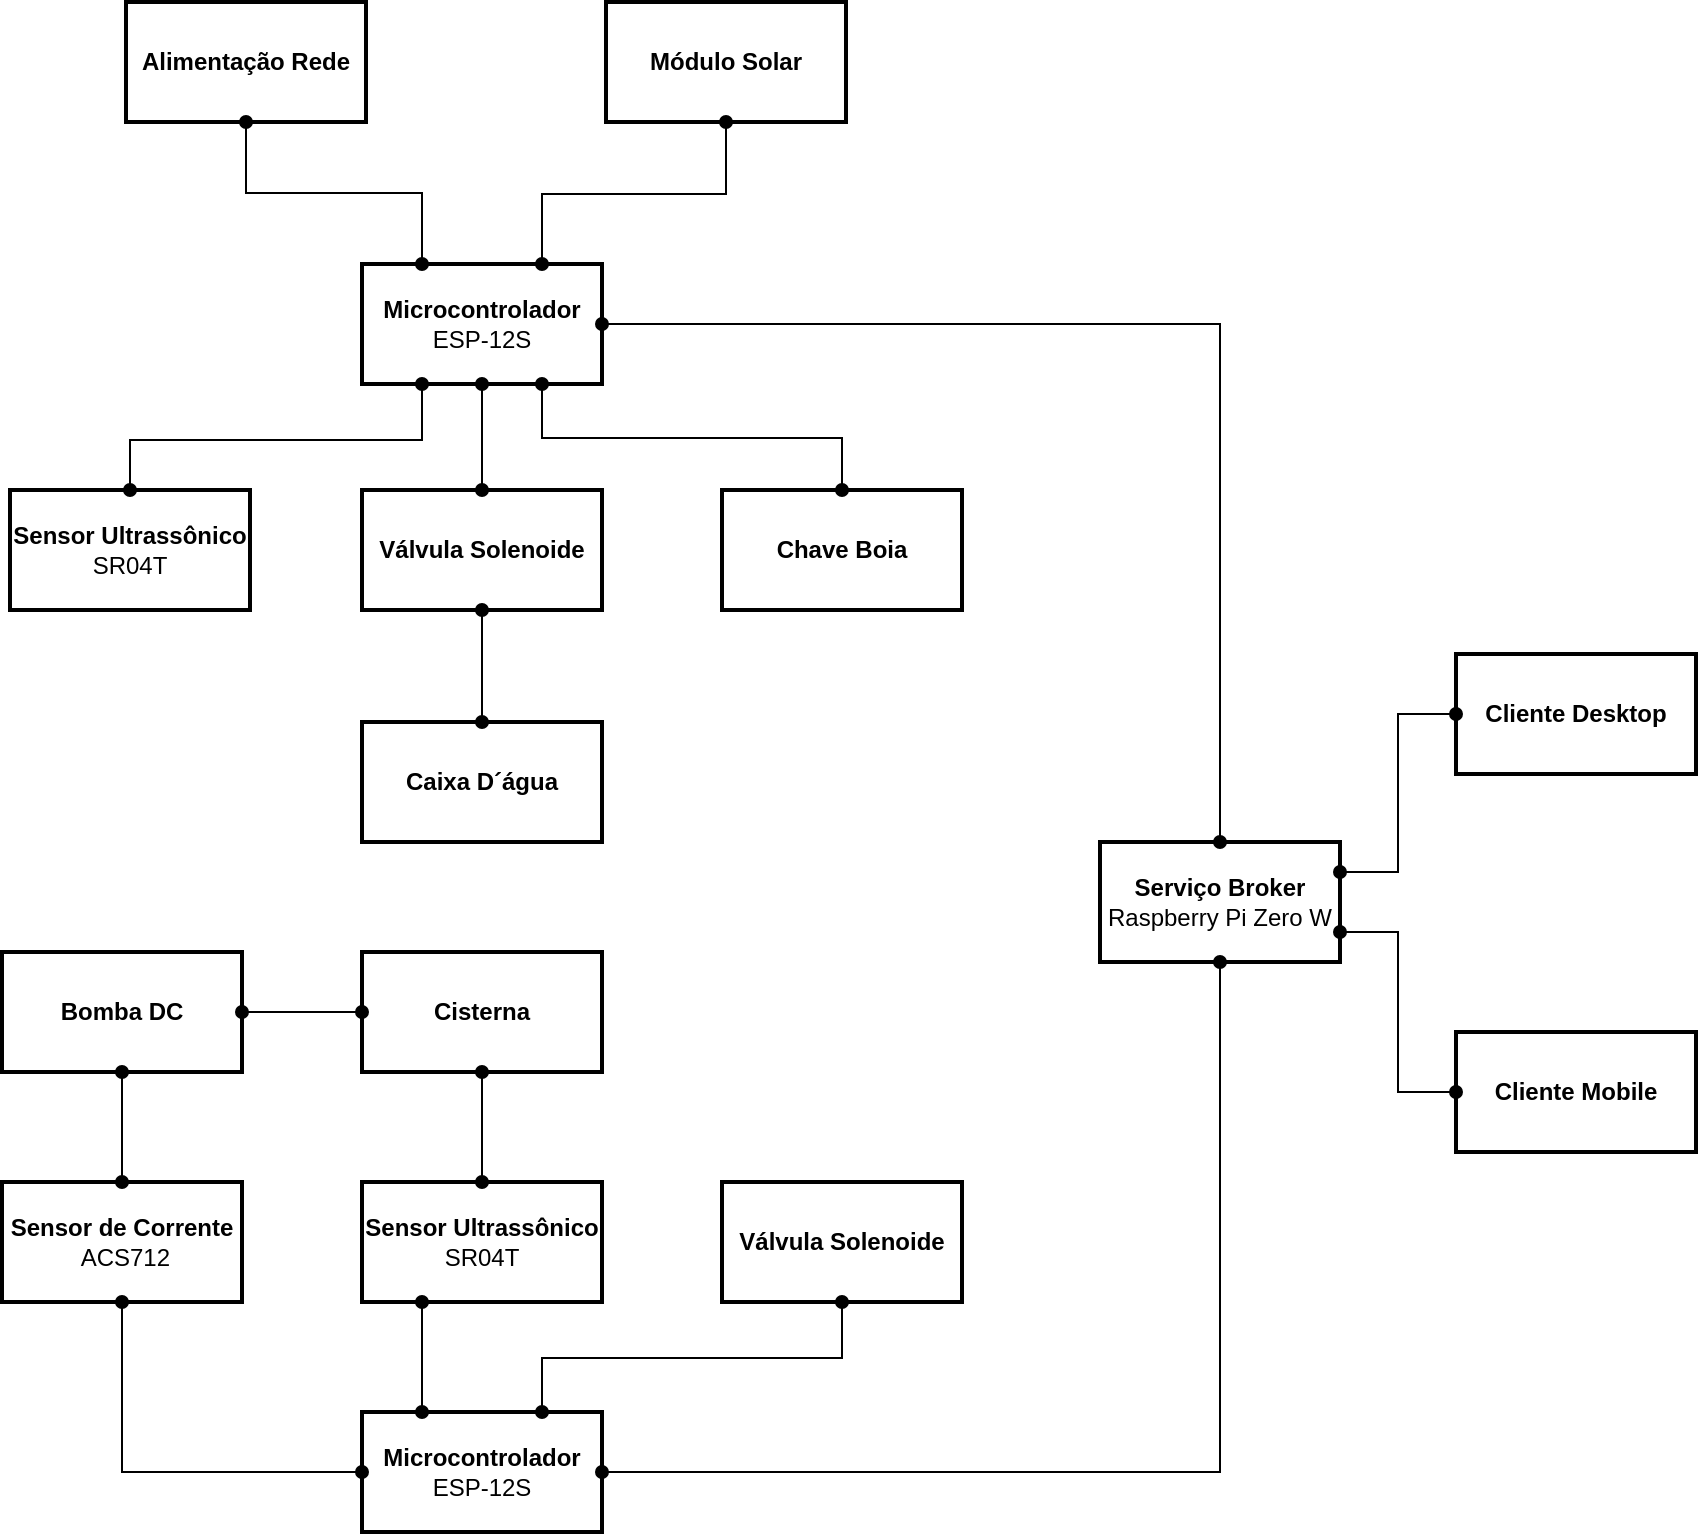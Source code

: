 <mxfile>
    <diagram id="qmlTENLvC8Ycb70wD6CG" name="Page-1">
        <mxGraphModel dx="1416" dy="929" grid="0" gridSize="10" guides="1" tooltips="1" connect="1" arrows="1" fold="1" page="1" pageScale="1" pageWidth="1169" pageHeight="827" background="#FFFFFF" math="0" shadow="0">
            <root>
                <mxCell id="0"/>
                <mxCell id="1" parent="0"/>
                <mxCell id="51" style="edgeStyle=orthogonalEdgeStyle;rounded=0;orthogonalLoop=1;jettySize=auto;html=1;entryX=0.25;entryY=0;entryDx=0;entryDy=0;startArrow=oval;startFill=1;endArrow=oval;endFill=1;strokeColor=#000000;" edge="1" parent="1" source="3" target="4">
                    <mxGeometry relative="1" as="geometry"/>
                </mxCell>
                <mxCell id="3" value="&lt;font color=&quot;#000000&quot;&gt;&lt;b&gt;Alimentação Rede&lt;/b&gt;&lt;/font&gt;" style="rounded=0;whiteSpace=wrap;html=1;fillColor=none;strokeColor=#000000;strokeWidth=2;" vertex="1" parent="1">
                    <mxGeometry x="119" y="28" width="120" height="60" as="geometry"/>
                </mxCell>
                <mxCell id="29" value="" style="edgeStyle=orthogonalEdgeStyle;rounded=0;orthogonalLoop=1;jettySize=auto;html=1;startArrow=oval;startFill=1;endArrow=oval;endFill=1;strokeColor=#000000;" edge="1" parent="1" source="4" target="9">
                    <mxGeometry relative="1" as="geometry"/>
                </mxCell>
                <mxCell id="50" style="edgeStyle=orthogonalEdgeStyle;rounded=0;orthogonalLoop=1;jettySize=auto;html=1;entryX=0.5;entryY=0;entryDx=0;entryDy=0;startArrow=oval;startFill=1;endArrow=oval;endFill=1;strokeColor=#000000;" edge="1" parent="1" source="4" target="17">
                    <mxGeometry relative="1" as="geometry"/>
                </mxCell>
                <mxCell id="4" value="&lt;font color=&quot;#000000&quot;&gt;&lt;b&gt;Microcontrolador&lt;/b&gt; ESP-12S&lt;/font&gt;" style="rounded=0;whiteSpace=wrap;html=1;fillColor=none;strokeColor=#000000;strokeWidth=2;" vertex="1" parent="1">
                    <mxGeometry x="237" y="159" width="120" height="60" as="geometry"/>
                </mxCell>
                <mxCell id="47" style="edgeStyle=orthogonalEdgeStyle;rounded=0;orthogonalLoop=1;jettySize=auto;html=1;entryX=0.25;entryY=0;entryDx=0;entryDy=0;startArrow=oval;startFill=1;endArrow=oval;endFill=1;strokeColor=#000000;exitX=0.25;exitY=1;exitDx=0;exitDy=0;" edge="1" parent="1" source="5" target="6">
                    <mxGeometry relative="1" as="geometry"/>
                </mxCell>
                <mxCell id="5" value="&lt;font color=&quot;#000000&quot;&gt;&lt;b&gt;Sensor Ultrassônico&lt;/b&gt; SR04T&lt;/font&gt;" style="rounded=0;whiteSpace=wrap;html=1;fillColor=none;strokeColor=#000000;strokeWidth=2;" vertex="1" parent="1">
                    <mxGeometry x="237" y="618" width="120" height="60" as="geometry"/>
                </mxCell>
                <mxCell id="49" value="" style="edgeStyle=orthogonalEdgeStyle;rounded=0;orthogonalLoop=1;jettySize=auto;html=1;entryX=0.5;entryY=1;entryDx=0;entryDy=0;startArrow=oval;startFill=1;endArrow=oval;endFill=1;strokeColor=#000000;" edge="1" parent="1" source="6" target="17">
                    <mxGeometry x="0.539" y="-52" relative="1" as="geometry">
                        <mxPoint as="offset"/>
                    </mxGeometry>
                </mxCell>
                <mxCell id="6" value="&lt;b style=&quot;color: rgb(0 , 0 , 0)&quot;&gt;Microcontrolador&lt;br&gt;&lt;/b&gt;&lt;span style=&quot;color: rgb(0 , 0 , 0)&quot;&gt;ESP-12S&lt;/span&gt;" style="rounded=0;whiteSpace=wrap;html=1;fillColor=none;strokeColor=#000000;strokeWidth=2;" vertex="1" parent="1">
                    <mxGeometry x="237" y="733" width="120" height="60" as="geometry"/>
                </mxCell>
                <mxCell id="44" style="edgeStyle=orthogonalEdgeStyle;rounded=0;orthogonalLoop=1;jettySize=auto;html=1;entryX=0;entryY=0.5;entryDx=0;entryDy=0;startArrow=oval;startFill=1;endArrow=oval;endFill=1;strokeColor=#000000;exitX=0.5;exitY=1;exitDx=0;exitDy=0;" edge="1" parent="1" source="7" target="6">
                    <mxGeometry relative="1" as="geometry"/>
                </mxCell>
                <mxCell id="7" value="&lt;b style=&quot;color: rgb(0 , 0 , 0)&quot;&gt;Sensor de Corrente&lt;br&gt;&lt;/b&gt;&lt;span style=&quot;color: rgb(0 , 0 , 0)&quot;&gt;&amp;nbsp;ACS712&lt;/span&gt;" style="rounded=0;whiteSpace=wrap;html=1;fillColor=none;strokeColor=#000000;strokeWidth=2;" vertex="1" parent="1">
                    <mxGeometry x="57" y="618" width="120" height="60" as="geometry"/>
                </mxCell>
                <mxCell id="48" style="edgeStyle=orthogonalEdgeStyle;rounded=0;orthogonalLoop=1;jettySize=auto;html=1;entryX=0.75;entryY=0;entryDx=0;entryDy=0;startArrow=oval;startFill=1;endArrow=oval;endFill=1;strokeColor=#000000;" edge="1" parent="1" source="8" target="6">
                    <mxGeometry relative="1" as="geometry">
                        <Array as="points">
                            <mxPoint x="477" y="706"/>
                            <mxPoint x="327" y="706"/>
                        </Array>
                    </mxGeometry>
                </mxCell>
                <mxCell id="8" value="&lt;font color=&quot;#000000&quot;&gt;&lt;b&gt;Válvula Solenoide&lt;/b&gt;&lt;/font&gt;" style="rounded=0;whiteSpace=wrap;html=1;fillColor=none;strokeColor=#000000;strokeWidth=2;" vertex="1" parent="1">
                    <mxGeometry x="417" y="618" width="120" height="60" as="geometry"/>
                </mxCell>
                <mxCell id="9" value="&lt;font color=&quot;#000000&quot;&gt;&lt;b&gt;Válvula Solenoide&lt;/b&gt;&lt;/font&gt;" style="rounded=0;whiteSpace=wrap;html=1;fillColor=none;strokeColor=#000000;strokeWidth=2;" vertex="1" parent="1">
                    <mxGeometry x="237" y="272" width="120" height="60" as="geometry"/>
                </mxCell>
                <mxCell id="37" style="edgeStyle=orthogonalEdgeStyle;rounded=0;orthogonalLoop=1;jettySize=auto;html=1;entryX=0.75;entryY=1;entryDx=0;entryDy=0;startArrow=oval;startFill=1;endArrow=oval;endFill=1;strokeColor=#000000;" edge="1" parent="1" source="10" target="4">
                    <mxGeometry relative="1" as="geometry">
                        <Array as="points">
                            <mxPoint x="477" y="246"/>
                            <mxPoint x="327" y="246"/>
                        </Array>
                    </mxGeometry>
                </mxCell>
                <mxCell id="10" value="&lt;font color=&quot;#000000&quot;&gt;&lt;b&gt;Chave Boia&lt;/b&gt;&lt;/font&gt;" style="rounded=0;whiteSpace=wrap;html=1;fillColor=none;strokeColor=#000000;strokeWidth=2;" vertex="1" parent="1">
                    <mxGeometry x="417" y="272" width="120" height="60" as="geometry"/>
                </mxCell>
                <mxCell id="36" style="edgeStyle=orthogonalEdgeStyle;rounded=0;orthogonalLoop=1;jettySize=auto;html=1;entryX=0.25;entryY=1;entryDx=0;entryDy=0;startArrow=oval;startFill=1;endArrow=oval;endFill=1;strokeColor=#000000;" edge="1" parent="1" source="11" target="4">
                    <mxGeometry relative="1" as="geometry">
                        <Array as="points">
                            <mxPoint x="121" y="247"/>
                            <mxPoint x="267" y="247"/>
                        </Array>
                    </mxGeometry>
                </mxCell>
                <mxCell id="11" value="&lt;font color=&quot;#000000&quot;&gt;&lt;b&gt;Sensor Ultrassônico&lt;/b&gt; SR04T&lt;/font&gt;" style="rounded=0;whiteSpace=wrap;html=1;fillColor=none;strokeColor=#000000;strokeWidth=2;" vertex="1" parent="1">
                    <mxGeometry x="61" y="272" width="120" height="60" as="geometry"/>
                </mxCell>
                <mxCell id="40" value="" style="edgeStyle=orthogonalEdgeStyle;rounded=0;orthogonalLoop=1;jettySize=auto;html=1;startArrow=oval;startFill=1;endArrow=oval;endFill=1;strokeColor=#000000;" edge="1" parent="1" source="12" target="16">
                    <mxGeometry relative="1" as="geometry"/>
                </mxCell>
                <mxCell id="42" value="" style="edgeStyle=orthogonalEdgeStyle;rounded=0;orthogonalLoop=1;jettySize=auto;html=1;startArrow=oval;startFill=1;endArrow=oval;endFill=1;strokeColor=#000000;" edge="1" parent="1" source="12" target="5">
                    <mxGeometry relative="1" as="geometry"/>
                </mxCell>
                <mxCell id="12" value="&lt;font color=&quot;#000000&quot;&gt;&lt;b&gt;Cisterna&lt;/b&gt;&lt;/font&gt;" style="rounded=0;whiteSpace=wrap;html=1;fillColor=none;strokeColor=#000000;strokeWidth=2;" vertex="1" parent="1">
                    <mxGeometry x="237" y="503" width="120" height="60" as="geometry"/>
                </mxCell>
                <mxCell id="35" value="" style="edgeStyle=orthogonalEdgeStyle;rounded=0;orthogonalLoop=1;jettySize=auto;html=1;startArrow=oval;startFill=1;endArrow=oval;endFill=1;strokeColor=#000000;" edge="1" parent="1" source="13" target="9">
                    <mxGeometry relative="1" as="geometry"/>
                </mxCell>
                <mxCell id="13" value="&lt;font color=&quot;#000000&quot;&gt;&lt;b&gt;Caixa D´água&lt;/b&gt;&lt;/font&gt;" style="rounded=0;whiteSpace=wrap;html=1;fillColor=none;strokeColor=#000000;strokeWidth=2;" vertex="1" parent="1">
                    <mxGeometry x="237" y="388" width="120" height="60" as="geometry"/>
                </mxCell>
                <mxCell id="52" style="edgeStyle=orthogonalEdgeStyle;rounded=0;orthogonalLoop=1;jettySize=auto;html=1;entryX=0.75;entryY=0;entryDx=0;entryDy=0;startArrow=oval;startFill=1;endArrow=oval;endFill=1;strokeColor=#000000;" edge="1" parent="1" source="14" target="4">
                    <mxGeometry relative="1" as="geometry">
                        <Array as="points">
                            <mxPoint x="419" y="124"/>
                            <mxPoint x="327" y="124"/>
                        </Array>
                    </mxGeometry>
                </mxCell>
                <mxCell id="14" value="&lt;font color=&quot;#000000&quot;&gt;&lt;b&gt;Módulo Solar&lt;/b&gt;&lt;/font&gt;" style="rounded=0;whiteSpace=wrap;html=1;fillColor=none;strokeColor=#000000;strokeWidth=2;" vertex="1" parent="1">
                    <mxGeometry x="359" y="28" width="120" height="60" as="geometry"/>
                </mxCell>
                <mxCell id="43" value="" style="edgeStyle=orthogonalEdgeStyle;rounded=0;orthogonalLoop=1;jettySize=auto;html=1;startArrow=oval;startFill=1;endArrow=oval;endFill=1;strokeColor=#000000;" edge="1" parent="1" source="16" target="7">
                    <mxGeometry relative="1" as="geometry"/>
                </mxCell>
                <mxCell id="16" value="&lt;font color=&quot;#000000&quot;&gt;&lt;b&gt;Bomba DC&lt;/b&gt;&lt;/font&gt;" style="rounded=0;whiteSpace=wrap;html=1;fillColor=none;strokeColor=#000000;strokeWidth=2;" vertex="1" parent="1">
                    <mxGeometry x="57" y="503" width="120" height="60" as="geometry"/>
                </mxCell>
                <mxCell id="55" style="edgeStyle=orthogonalEdgeStyle;rounded=0;orthogonalLoop=1;jettySize=auto;html=1;exitX=1;exitY=0.75;exitDx=0;exitDy=0;entryX=0;entryY=0.5;entryDx=0;entryDy=0;startArrow=oval;startFill=1;endArrow=oval;endFill=1;strokeColor=#000000;" edge="1" parent="1" source="17" target="54">
                    <mxGeometry relative="1" as="geometry"/>
                </mxCell>
                <mxCell id="56" style="edgeStyle=orthogonalEdgeStyle;rounded=0;orthogonalLoop=1;jettySize=auto;html=1;exitX=1;exitY=0.25;exitDx=0;exitDy=0;entryX=0;entryY=0.5;entryDx=0;entryDy=0;startArrow=oval;startFill=1;endArrow=oval;endFill=1;strokeColor=#000000;" edge="1" parent="1" source="17" target="53">
                    <mxGeometry relative="1" as="geometry"/>
                </mxCell>
                <mxCell id="17" value="&lt;font color=&quot;#000000&quot;&gt;&lt;b&gt;Serviço Broker&lt;/b&gt;&lt;br&gt;Raspberry Pi Zero W&lt;br&gt;&lt;/font&gt;" style="rounded=0;whiteSpace=wrap;html=1;fillColor=none;strokeColor=#000000;strokeWidth=2;" vertex="1" parent="1">
                    <mxGeometry x="606" y="448" width="120" height="60" as="geometry"/>
                </mxCell>
                <mxCell id="53" value="&lt;font color=&quot;#000000&quot;&gt;&lt;b&gt;Cliente Desktop&lt;/b&gt;&lt;br&gt;&lt;/font&gt;" style="rounded=0;whiteSpace=wrap;html=1;fillColor=none;strokeColor=#000000;strokeWidth=2;" vertex="1" parent="1">
                    <mxGeometry x="784" y="354" width="120" height="60" as="geometry"/>
                </mxCell>
                <mxCell id="54" value="&lt;font color=&quot;#000000&quot;&gt;&lt;b&gt;Cliente Mobile&lt;/b&gt;&lt;br&gt;&lt;/font&gt;" style="rounded=0;whiteSpace=wrap;html=1;fillColor=none;strokeColor=#000000;strokeWidth=2;" vertex="1" parent="1">
                    <mxGeometry x="784" y="543" width="120" height="60" as="geometry"/>
                </mxCell>
            </root>
        </mxGraphModel>
    </diagram>
</mxfile>